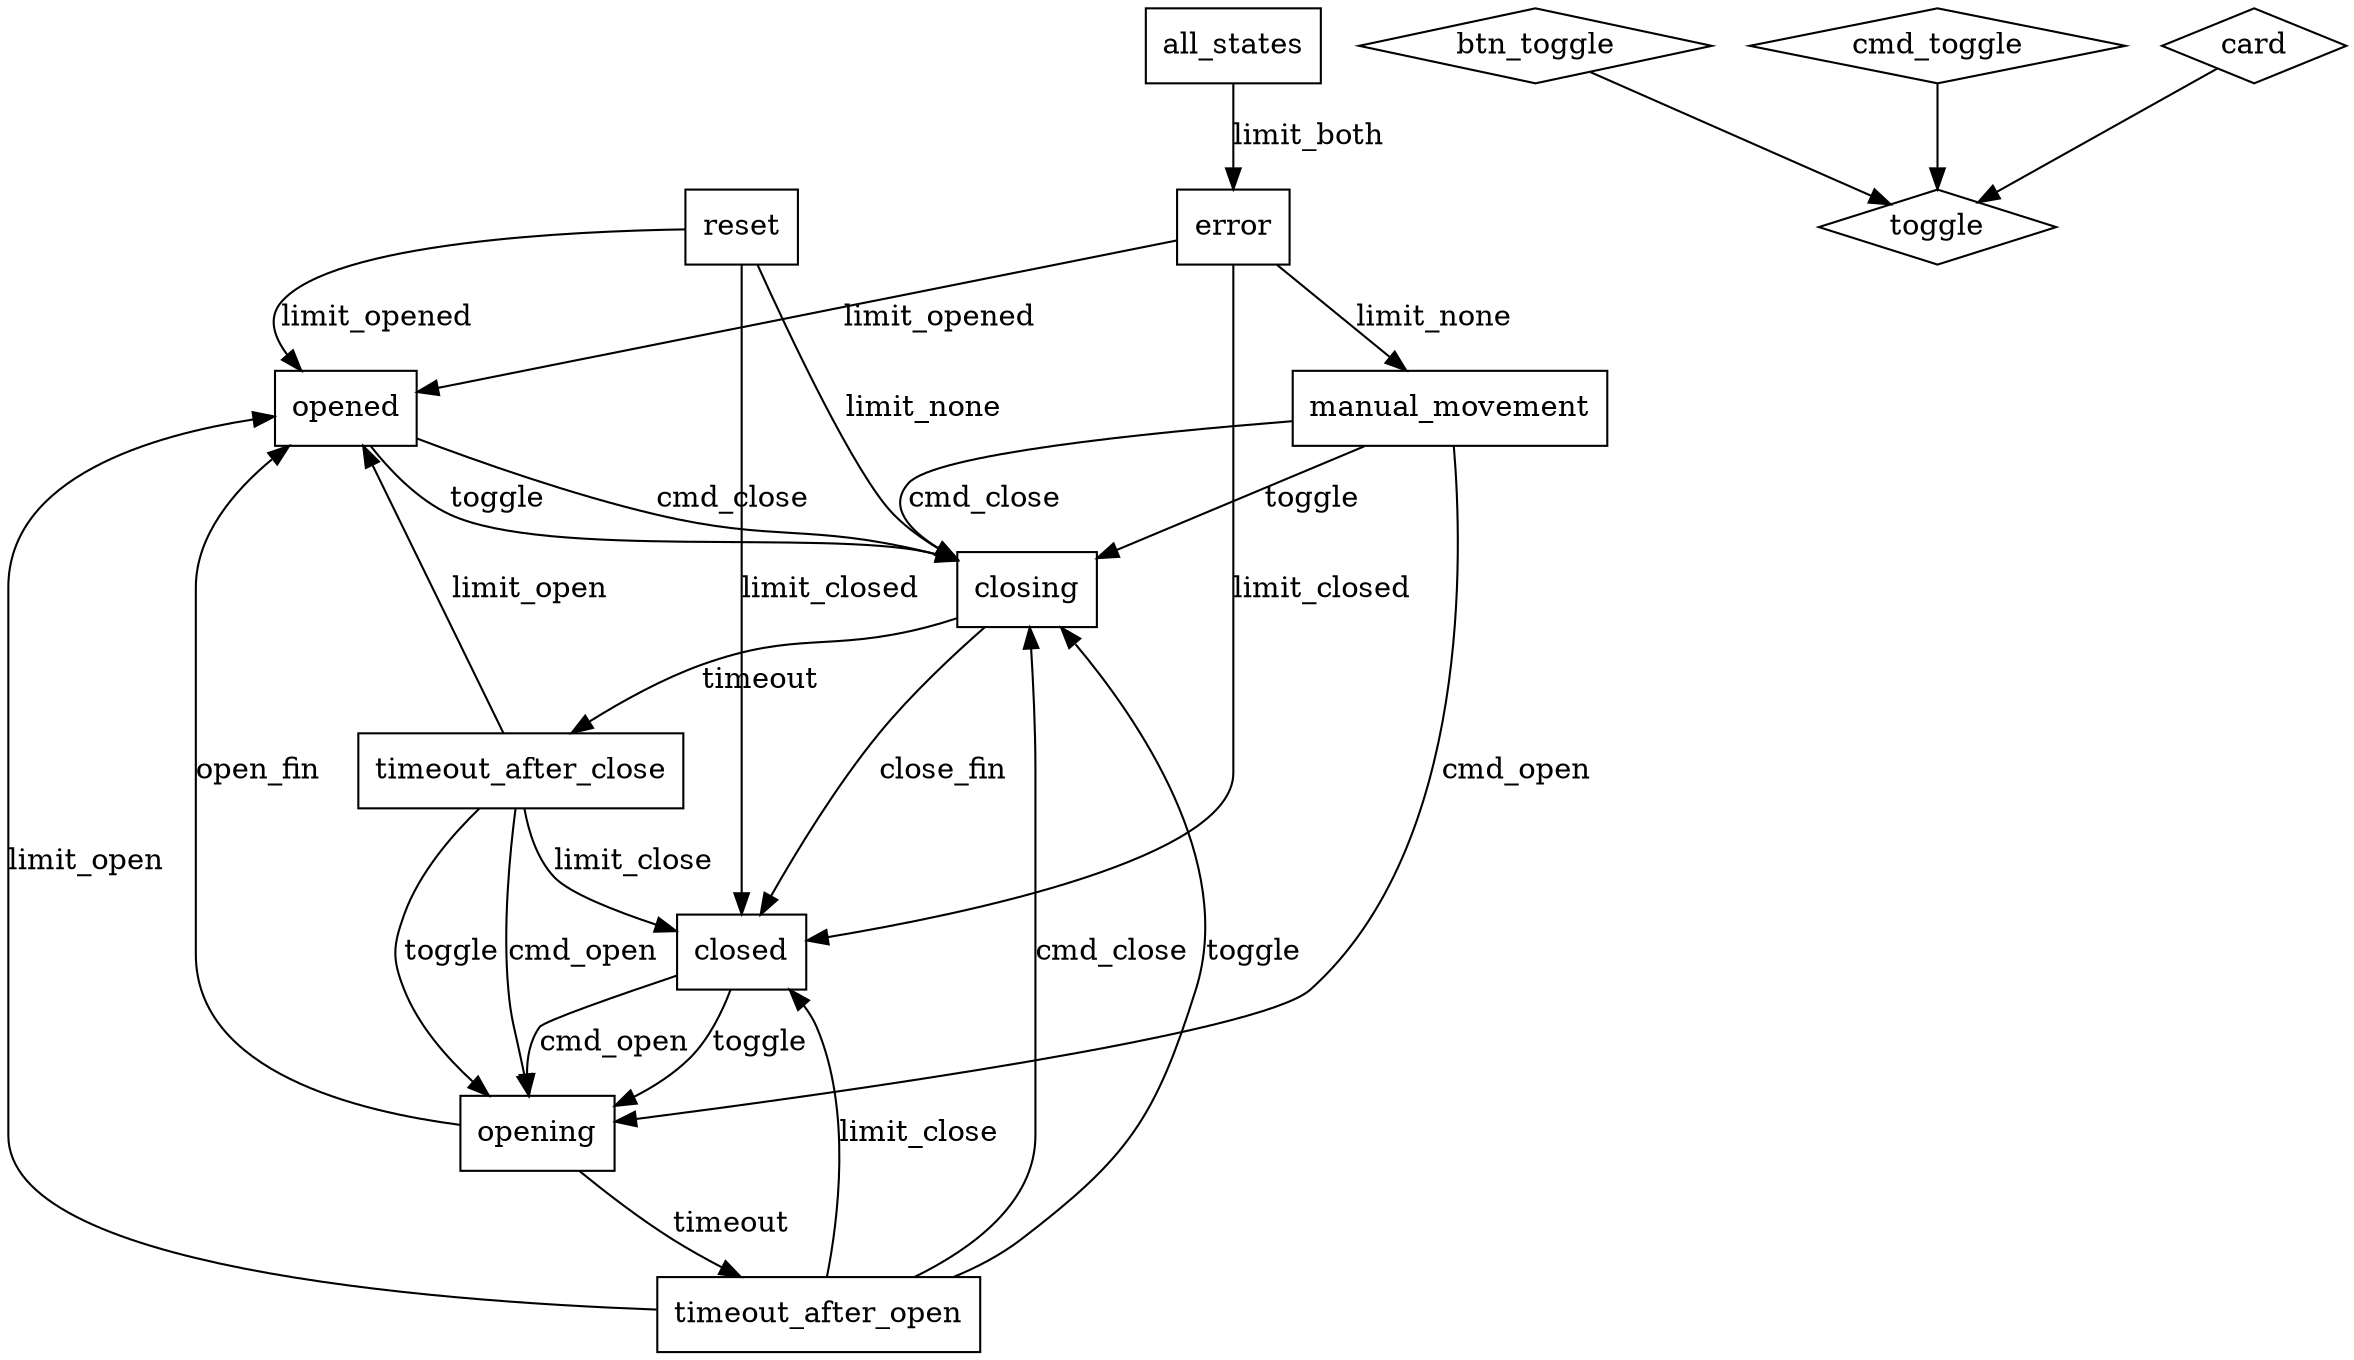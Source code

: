 digraph G {
  reset [shape=box];
  toggle [shape=diamond];
  btn_toggle [shape=diamond];
  cmd_toggle [shape=diamond];
  card [shape=diamond];
  card ->toggle;
  btn_toggle ->toggle;
  cmd_toggle ->toggle;
  all_states [shape=box];
  opened [shape=box];
  closed [shape=box];
  opening [shape=box];
  closing [shape=box];
  timeout_after_open [shape=box];
  timeout_after_close [shape=box];
  manual_movement [shape=box];
  error [shape=box];
  reset -> closed [label="limit_closed"];
  reset -> closing [label="limit_none"];
  reset -> opened [label="limit_opened"];
  error -> closed [label="limit_closed"];
  error -> opened [label="limit_opened"];
  error -> manual_movement [label="limit_none"];
  manual_movement -> opening [label="cmd_open"]; 
  manual_movement -> closing [label="cmd_close"]; 
  manual_movement -> closing [label="toggle"]; 
  opened -> closing [label="cmd_close"]; 
  opened -> closing [label="toggle"]; 
  closed -> opening [label="cmd_open"]; 
  closed -> opening [label="toggle"]; 
  opening -> opened [label="open_fin"];
  closing -> closed [label="close_fin"];
  closing -> timeout_after_close [label="timeout"];
  opening -> timeout_after_open [label="timeout"];
  timeout_after_open -> closing [label="cmd_close"]; 
  timeout_after_open -> closing [label="toggle"]; 
  timeout_after_open -> opened [label="limit_open"]; 
  timeout_after_open -> closed [label="limit_close"]; 
  timeout_after_close -> opening [label="cmd_open"]; 
  timeout_after_close -> opening [label="toggle"]; 
  timeout_after_close -> opened [label="limit_open"]; 
  timeout_after_close -> closed [label="limit_close"]; 
  all_states -> error [label="limit_both"]; 
}
